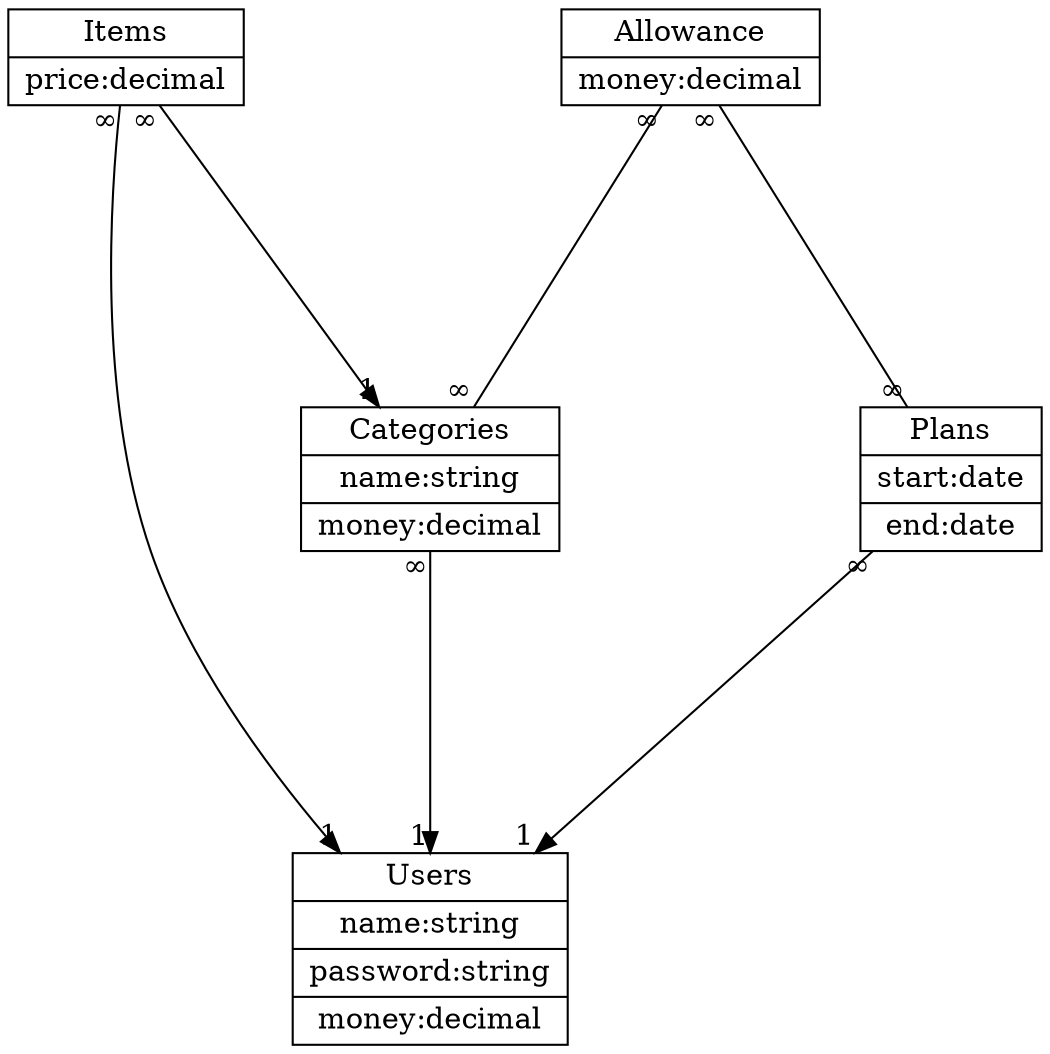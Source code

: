 digraph {
    overlap=false
    nodesep=2
    ranksep=2
    node [shape=record]

    Users [label="{Users|name:string|password:string|money:decimal}"]
    Items [label="{Items|price:decimal}"]
    Plans [label="{Plans|start:date|end:date}"]
    Categories [label="{Categories|name:string|money:decimal}"]
    Allowance [label="{Allowance|money:decimal}"]

    Items -> Users [taillabel="∞" headlabel="1"]
    Plans -> Users [taillabel="∞" headlabel="1"]
    Categories -> Users [taillabel="∞" headlabel="1"]
    Allowance -> Plans  [taillabel="∞" headlabel="∞" arrowhead="none"]
    Allowance -> Categories [taillabel="∞" headlabel="∞" arrowhead="none"]
    Items -> Categories [taillabel="∞" headlabel="1"]
}
